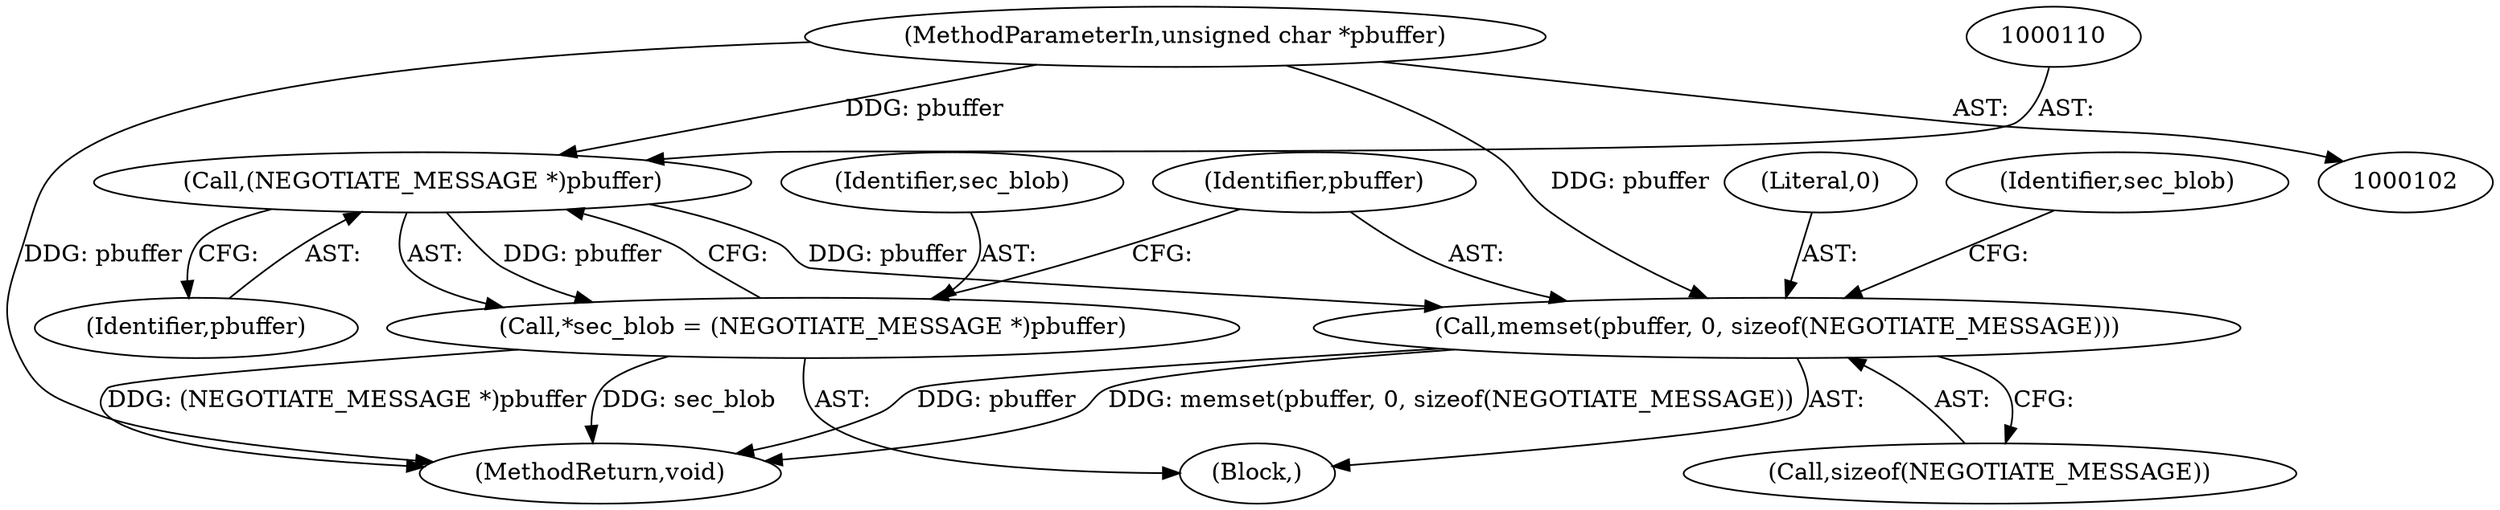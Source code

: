 digraph "0_linux_cabfb3680f78981d26c078a26e5c748531257ebb_0@pointer" {
"1000103" [label="(MethodParameterIn,unsigned char *pbuffer)"];
"1000109" [label="(Call,(NEGOTIATE_MESSAGE *)pbuffer)"];
"1000107" [label="(Call,*sec_blob = (NEGOTIATE_MESSAGE *)pbuffer)"];
"1000113" [label="(Call,memset(pbuffer, 0, sizeof(NEGOTIATE_MESSAGE)))"];
"1000108" [label="(Identifier,sec_blob)"];
"1000115" [label="(Literal,0)"];
"1000217" [label="(MethodReturn,void)"];
"1000103" [label="(MethodParameterIn,unsigned char *pbuffer)"];
"1000109" [label="(Call,(NEGOTIATE_MESSAGE *)pbuffer)"];
"1000105" [label="(Block,)"];
"1000114" [label="(Identifier,pbuffer)"];
"1000116" [label="(Call,sizeof(NEGOTIATE_MESSAGE))"];
"1000111" [label="(Identifier,pbuffer)"];
"1000113" [label="(Call,memset(pbuffer, 0, sizeof(NEGOTIATE_MESSAGE)))"];
"1000107" [label="(Call,*sec_blob = (NEGOTIATE_MESSAGE *)pbuffer)"];
"1000120" [label="(Identifier,sec_blob)"];
"1000103" -> "1000102"  [label="AST: "];
"1000103" -> "1000217"  [label="DDG: pbuffer"];
"1000103" -> "1000109"  [label="DDG: pbuffer"];
"1000103" -> "1000113"  [label="DDG: pbuffer"];
"1000109" -> "1000107"  [label="AST: "];
"1000109" -> "1000111"  [label="CFG: "];
"1000110" -> "1000109"  [label="AST: "];
"1000111" -> "1000109"  [label="AST: "];
"1000107" -> "1000109"  [label="CFG: "];
"1000109" -> "1000107"  [label="DDG: pbuffer"];
"1000109" -> "1000113"  [label="DDG: pbuffer"];
"1000107" -> "1000105"  [label="AST: "];
"1000108" -> "1000107"  [label="AST: "];
"1000114" -> "1000107"  [label="CFG: "];
"1000107" -> "1000217"  [label="DDG: sec_blob"];
"1000107" -> "1000217"  [label="DDG: (NEGOTIATE_MESSAGE *)pbuffer"];
"1000113" -> "1000105"  [label="AST: "];
"1000113" -> "1000116"  [label="CFG: "];
"1000114" -> "1000113"  [label="AST: "];
"1000115" -> "1000113"  [label="AST: "];
"1000116" -> "1000113"  [label="AST: "];
"1000120" -> "1000113"  [label="CFG: "];
"1000113" -> "1000217"  [label="DDG: pbuffer"];
"1000113" -> "1000217"  [label="DDG: memset(pbuffer, 0, sizeof(NEGOTIATE_MESSAGE))"];
}
